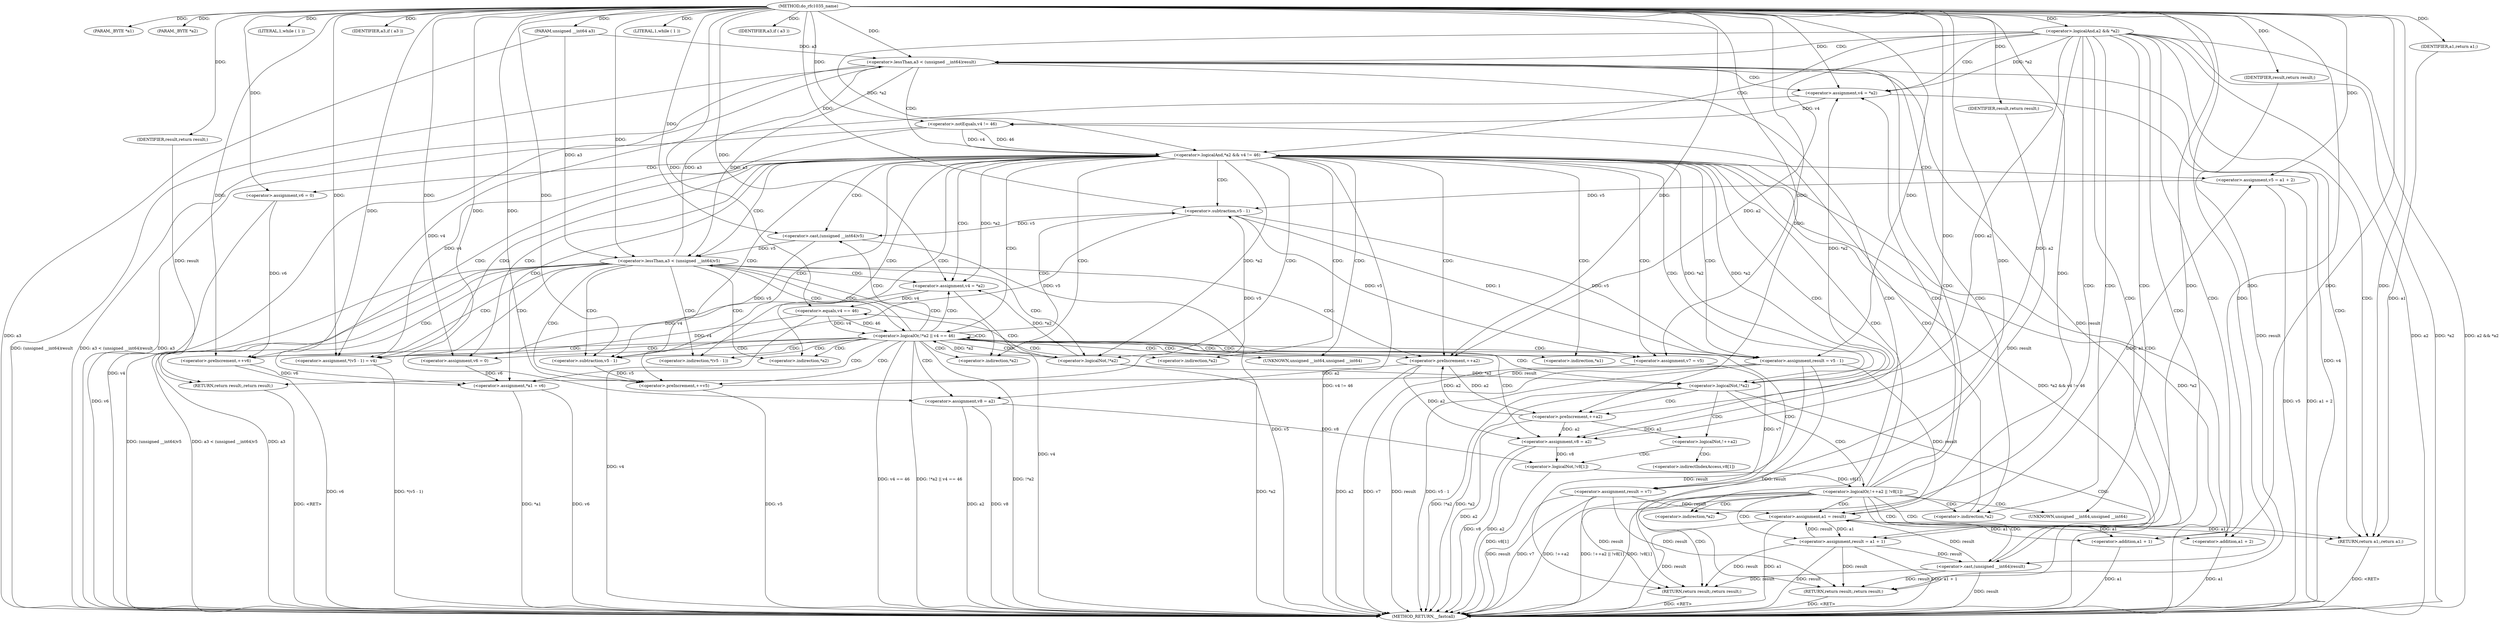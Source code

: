 digraph do_rfc1035_name {  
"1000107" [label = "(METHOD,do_rfc1035_name)" ]
"1000249" [label = "(METHOD_RETURN,__fastcall)" ]
"1000108" [label = "(PARAM,_BYTE *a1)" ]
"1000109" [label = "(PARAM,_BYTE *a2)" ]
"1000110" [label = "(PARAM,unsigned __int64 a3)" ]
"1000119" [label = "(<operator>.logicalAnd,a2 && *a2)" ]
"1000125" [label = "(LITERAL,1,while ( 1 ))" ]
"1000127" [label = "(<operator>.assignment,result = a1 + 1)" ]
"1000129" [label = "(<operator>.addition,a1 + 1)" ]
"1000133" [label = "(IDENTIFIER,a3,if ( a3 ))" ]
"1000136" [label = "(<operator>.lessThan,a3 < (unsigned __int64)result)" ]
"1000138" [label = "(<operator>.cast,(unsigned __int64)result)" ]
"1000142" [label = "(<operator>.assignment,v4 = *a2)" ]
"1000147" [label = "(<operator>.logicalAnd,*a2 && v4 != 46)" ]
"1000150" [label = "(<operator>.notEquals,v4 != 46)" ]
"1000154" [label = "(<operator>.assignment,v5 = a1 + 2)" ]
"1000156" [label = "(<operator>.addition,a1 + 2)" ]
"1000159" [label = "(<operator>.assignment,v6 = 0)" ]
"1000163" [label = "(LITERAL,1,while ( 1 ))" ]
"1000165" [label = "(<operator>.assignment,result = v5 - 1)" ]
"1000167" [label = "(<operator>.subtraction,v5 - 1)" ]
"1000170" [label = "(<operator>.assignment,v7 = v5)" ]
"1000174" [label = "(IDENTIFIER,a3,if ( a3 ))" ]
"1000177" [label = "(<operator>.lessThan,a3 < (unsigned __int64)v5)" ]
"1000179" [label = "(<operator>.cast,(unsigned __int64)v5)" ]
"1000182" [label = "(RETURN,return result;,return result;)" ]
"1000183" [label = "(IDENTIFIER,result,return result;)" ]
"1000184" [label = "(<operator>.preIncrement,++a2)" ]
"1000186" [label = "(<operator>.assignment,*(v5 - 1) = v4)" ]
"1000188" [label = "(<operator>.subtraction,v5 - 1)" ]
"1000192" [label = "(<operator>.preIncrement,++v6)" ]
"1000194" [label = "(<operator>.assignment,v4 = *a2)" ]
"1000198" [label = "(<operator>.preIncrement,++v5)" ]
"1000201" [label = "(<operator>.logicalOr,!*a2 || v4 == 46)" ]
"1000202" [label = "(<operator>.logicalNot,!*a2)" ]
"1000205" [label = "(<operator>.equals,v4 == 46)" ]
"1000209" [label = "(<operator>.assignment,v8 = a2)" ]
"1000212" [label = "(<operator>.assignment,result = v7)" ]
"1000216" [label = "(<operator>.assignment,v8 = a2)" ]
"1000219" [label = "(<operator>.assignment,v6 = 0)" ]
"1000223" [label = "(<operator>.assignment,*a1 = v6)" ]
"1000228" [label = "(<operator>.logicalNot,!*a2)" ]
"1000231" [label = "(RETURN,return result;,return result;)" ]
"1000232" [label = "(IDENTIFIER,result,return result;)" ]
"1000234" [label = "(<operator>.logicalOr,!++a2 || !v8[1])" ]
"1000235" [label = "(<operator>.logicalNot,!++a2)" ]
"1000236" [label = "(<operator>.preIncrement,++a2)" ]
"1000238" [label = "(<operator>.logicalNot,!v8[1])" ]
"1000242" [label = "(RETURN,return result;,return result;)" ]
"1000243" [label = "(IDENTIFIER,result,return result;)" ]
"1000244" [label = "(<operator>.assignment,a1 = result)" ]
"1000247" [label = "(RETURN,return a1;,return a1;)" ]
"1000248" [label = "(IDENTIFIER,a1,return a1;)" ]
"1000139" [label = "(UNKNOWN,unsigned __int64,unsigned __int64)" ]
"1000144" [label = "(<operator>.indirection,*a2)" ]
"1000148" [label = "(<operator>.indirection,*a2)" ]
"1000180" [label = "(UNKNOWN,unsigned __int64,unsigned __int64)" ]
"1000187" [label = "(<operator>.indirection,*(v5 - 1))" ]
"1000196" [label = "(<operator>.indirection,*a2)" ]
"1000203" [label = "(<operator>.indirection,*a2)" ]
"1000224" [label = "(<operator>.indirection,*a1)" ]
"1000229" [label = "(<operator>.indirection,*a2)" ]
"1000239" [label = "(<operator>.indirectIndexAccess,v8[1])" ]
  "1000231" -> "1000249"  [ label = "DDG: <RET>"] 
  "1000247" -> "1000249"  [ label = "DDG: <RET>"] 
  "1000182" -> "1000249"  [ label = "DDG: <RET>"] 
  "1000242" -> "1000249"  [ label = "DDG: <RET>"] 
  "1000236" -> "1000249"  [ label = "DDG: a2"] 
  "1000136" -> "1000249"  [ label = "DDG: (unsigned __int64)result"] 
  "1000192" -> "1000249"  [ label = "DDG: v6"] 
  "1000138" -> "1000249"  [ label = "DDG: result"] 
  "1000201" -> "1000249"  [ label = "DDG: !*a2"] 
  "1000179" -> "1000249"  [ label = "DDG: v5"] 
  "1000165" -> "1000249"  [ label = "DDG: v5 - 1"] 
  "1000136" -> "1000249"  [ label = "DDG: a3 < (unsigned __int64)result"] 
  "1000216" -> "1000249"  [ label = "DDG: a2"] 
  "1000142" -> "1000249"  [ label = "DDG: v4"] 
  "1000201" -> "1000249"  [ label = "DDG: v4 == 46"] 
  "1000127" -> "1000249"  [ label = "DDG: result"] 
  "1000198" -> "1000249"  [ label = "DDG: v5"] 
  "1000202" -> "1000249"  [ label = "DDG: *a2"] 
  "1000119" -> "1000249"  [ label = "DDG: a2"] 
  "1000238" -> "1000249"  [ label = "DDG: v8[1]"] 
  "1000165" -> "1000249"  [ label = "DDG: result"] 
  "1000212" -> "1000249"  [ label = "DDG: result"] 
  "1000216" -> "1000249"  [ label = "DDG: v8"] 
  "1000177" -> "1000249"  [ label = "DDG: a3"] 
  "1000209" -> "1000249"  [ label = "DDG: a2"] 
  "1000244" -> "1000249"  [ label = "DDG: result"] 
  "1000156" -> "1000249"  [ label = "DDG: a1"] 
  "1000228" -> "1000249"  [ label = "DDG: *a2"] 
  "1000234" -> "1000249"  [ label = "DDG: !++a2 || !v8[1]"] 
  "1000119" -> "1000249"  [ label = "DDG: *a2"] 
  "1000136" -> "1000249"  [ label = "DDG: a3"] 
  "1000129" -> "1000249"  [ label = "DDG: a1"] 
  "1000212" -> "1000249"  [ label = "DDG: v7"] 
  "1000119" -> "1000249"  [ label = "DDG: a2 && *a2"] 
  "1000223" -> "1000249"  [ label = "DDG: v6"] 
  "1000110" -> "1000249"  [ label = "DDG: a3"] 
  "1000223" -> "1000249"  [ label = "DDG: *a1"] 
  "1000147" -> "1000249"  [ label = "DDG: v4 != 46"] 
  "1000147" -> "1000249"  [ label = "DDG: *a2 && v4 != 46"] 
  "1000147" -> "1000249"  [ label = "DDG: *a2"] 
  "1000154" -> "1000249"  [ label = "DDG: v5"] 
  "1000184" -> "1000249"  [ label = "DDG: a2"] 
  "1000170" -> "1000249"  [ label = "DDG: v7"] 
  "1000154" -> "1000249"  [ label = "DDG: a1 + 2"] 
  "1000201" -> "1000249"  [ label = "DDG: !*a2 || v4 == 46"] 
  "1000205" -> "1000249"  [ label = "DDG: v4"] 
  "1000186" -> "1000249"  [ label = "DDG: *(v5 - 1)"] 
  "1000228" -> "1000249"  [ label = "DDG: !*a2"] 
  "1000177" -> "1000249"  [ label = "DDG: a3 < (unsigned __int64)v5"] 
  "1000177" -> "1000249"  [ label = "DDG: (unsigned __int64)v5"] 
  "1000127" -> "1000249"  [ label = "DDG: a1 + 1"] 
  "1000209" -> "1000249"  [ label = "DDG: v8"] 
  "1000234" -> "1000249"  [ label = "DDG: !v8[1]"] 
  "1000159" -> "1000249"  [ label = "DDG: v6"] 
  "1000194" -> "1000249"  [ label = "DDG: v4"] 
  "1000244" -> "1000249"  [ label = "DDG: a1"] 
  "1000234" -> "1000249"  [ label = "DDG: !++a2"] 
  "1000150" -> "1000249"  [ label = "DDG: v4"] 
  "1000107" -> "1000108"  [ label = "DDG: "] 
  "1000107" -> "1000109"  [ label = "DDG: "] 
  "1000107" -> "1000110"  [ label = "DDG: "] 
  "1000107" -> "1000119"  [ label = "DDG: "] 
  "1000107" -> "1000125"  [ label = "DDG: "] 
  "1000244" -> "1000127"  [ label = "DDG: a1"] 
  "1000107" -> "1000127"  [ label = "DDG: "] 
  "1000244" -> "1000129"  [ label = "DDG: a1"] 
  "1000107" -> "1000129"  [ label = "DDG: "] 
  "1000107" -> "1000133"  [ label = "DDG: "] 
  "1000177" -> "1000136"  [ label = "DDG: a3"] 
  "1000110" -> "1000136"  [ label = "DDG: a3"] 
  "1000107" -> "1000136"  [ label = "DDG: "] 
  "1000138" -> "1000136"  [ label = "DDG: result"] 
  "1000127" -> "1000138"  [ label = "DDG: result"] 
  "1000107" -> "1000138"  [ label = "DDG: "] 
  "1000228" -> "1000142"  [ label = "DDG: *a2"] 
  "1000119" -> "1000142"  [ label = "DDG: *a2"] 
  "1000107" -> "1000142"  [ label = "DDG: "] 
  "1000228" -> "1000147"  [ label = "DDG: *a2"] 
  "1000119" -> "1000147"  [ label = "DDG: *a2"] 
  "1000150" -> "1000147"  [ label = "DDG: v4"] 
  "1000150" -> "1000147"  [ label = "DDG: 46"] 
  "1000142" -> "1000150"  [ label = "DDG: v4"] 
  "1000107" -> "1000150"  [ label = "DDG: "] 
  "1000107" -> "1000154"  [ label = "DDG: "] 
  "1000244" -> "1000154"  [ label = "DDG: a1"] 
  "1000107" -> "1000156"  [ label = "DDG: "] 
  "1000244" -> "1000156"  [ label = "DDG: a1"] 
  "1000107" -> "1000159"  [ label = "DDG: "] 
  "1000107" -> "1000163"  [ label = "DDG: "] 
  "1000167" -> "1000165"  [ label = "DDG: v5"] 
  "1000167" -> "1000165"  [ label = "DDG: 1"] 
  "1000107" -> "1000165"  [ label = "DDG: "] 
  "1000198" -> "1000167"  [ label = "DDG: v5"] 
  "1000154" -> "1000167"  [ label = "DDG: v5"] 
  "1000107" -> "1000167"  [ label = "DDG: "] 
  "1000167" -> "1000170"  [ label = "DDG: v5"] 
  "1000107" -> "1000170"  [ label = "DDG: "] 
  "1000107" -> "1000174"  [ label = "DDG: "] 
  "1000136" -> "1000177"  [ label = "DDG: a3"] 
  "1000110" -> "1000177"  [ label = "DDG: a3"] 
  "1000107" -> "1000177"  [ label = "DDG: "] 
  "1000179" -> "1000177"  [ label = "DDG: v5"] 
  "1000107" -> "1000179"  [ label = "DDG: "] 
  "1000167" -> "1000179"  [ label = "DDG: v5"] 
  "1000183" -> "1000182"  [ label = "DDG: result"] 
  "1000165" -> "1000182"  [ label = "DDG: result"] 
  "1000107" -> "1000183"  [ label = "DDG: "] 
  "1000119" -> "1000184"  [ label = "DDG: a2"] 
  "1000236" -> "1000184"  [ label = "DDG: a2"] 
  "1000107" -> "1000184"  [ label = "DDG: "] 
  "1000142" -> "1000186"  [ label = "DDG: v4"] 
  "1000205" -> "1000186"  [ label = "DDG: v4"] 
  "1000194" -> "1000186"  [ label = "DDG: v4"] 
  "1000150" -> "1000186"  [ label = "DDG: v4"] 
  "1000107" -> "1000186"  [ label = "DDG: "] 
  "1000179" -> "1000188"  [ label = "DDG: v5"] 
  "1000107" -> "1000188"  [ label = "DDG: "] 
  "1000167" -> "1000188"  [ label = "DDG: v5"] 
  "1000159" -> "1000192"  [ label = "DDG: v6"] 
  "1000107" -> "1000192"  [ label = "DDG: "] 
  "1000202" -> "1000194"  [ label = "DDG: *a2"] 
  "1000147" -> "1000194"  [ label = "DDG: *a2"] 
  "1000107" -> "1000194"  [ label = "DDG: "] 
  "1000188" -> "1000198"  [ label = "DDG: v5"] 
  "1000107" -> "1000198"  [ label = "DDG: "] 
  "1000202" -> "1000201"  [ label = "DDG: *a2"] 
  "1000147" -> "1000202"  [ label = "DDG: *a2"] 
  "1000205" -> "1000201"  [ label = "DDG: v4"] 
  "1000205" -> "1000201"  [ label = "DDG: 46"] 
  "1000194" -> "1000205"  [ label = "DDG: v4"] 
  "1000107" -> "1000205"  [ label = "DDG: "] 
  "1000184" -> "1000209"  [ label = "DDG: a2"] 
  "1000107" -> "1000209"  [ label = "DDG: "] 
  "1000170" -> "1000212"  [ label = "DDG: v7"] 
  "1000107" -> "1000212"  [ label = "DDG: "] 
  "1000119" -> "1000216"  [ label = "DDG: a2"] 
  "1000236" -> "1000216"  [ label = "DDG: a2"] 
  "1000184" -> "1000216"  [ label = "DDG: a2"] 
  "1000107" -> "1000216"  [ label = "DDG: "] 
  "1000107" -> "1000219"  [ label = "DDG: "] 
  "1000219" -> "1000223"  [ label = "DDG: v6"] 
  "1000192" -> "1000223"  [ label = "DDG: v6"] 
  "1000107" -> "1000223"  [ label = "DDG: "] 
  "1000202" -> "1000228"  [ label = "DDG: *a2"] 
  "1000147" -> "1000228"  [ label = "DDG: *a2"] 
  "1000232" -> "1000231"  [ label = "DDG: result"] 
  "1000127" -> "1000231"  [ label = "DDG: result"] 
  "1000165" -> "1000231"  [ label = "DDG: result"] 
  "1000212" -> "1000231"  [ label = "DDG: result"] 
  "1000138" -> "1000231"  [ label = "DDG: result"] 
  "1000107" -> "1000232"  [ label = "DDG: "] 
  "1000236" -> "1000235"  [ label = "DDG: a2"] 
  "1000107" -> "1000236"  [ label = "DDG: "] 
  "1000119" -> "1000236"  [ label = "DDG: a2"] 
  "1000184" -> "1000236"  [ label = "DDG: a2"] 
  "1000238" -> "1000234"  [ label = "DDG: v8[1]"] 
  "1000216" -> "1000238"  [ label = "DDG: v8"] 
  "1000209" -> "1000238"  [ label = "DDG: v8"] 
  "1000243" -> "1000242"  [ label = "DDG: result"] 
  "1000127" -> "1000242"  [ label = "DDG: result"] 
  "1000165" -> "1000242"  [ label = "DDG: result"] 
  "1000212" -> "1000242"  [ label = "DDG: result"] 
  "1000138" -> "1000242"  [ label = "DDG: result"] 
  "1000107" -> "1000243"  [ label = "DDG: "] 
  "1000127" -> "1000244"  [ label = "DDG: result"] 
  "1000165" -> "1000244"  [ label = "DDG: result"] 
  "1000212" -> "1000244"  [ label = "DDG: result"] 
  "1000138" -> "1000244"  [ label = "DDG: result"] 
  "1000107" -> "1000244"  [ label = "DDG: "] 
  "1000248" -> "1000247"  [ label = "DDG: a1"] 
  "1000244" -> "1000247"  [ label = "DDG: a1"] 
  "1000107" -> "1000247"  [ label = "DDG: "] 
  "1000107" -> "1000248"  [ label = "DDG: "] 
  "1000119" -> "1000247"  [ label = "CDG: "] 
  "1000119" -> "1000127"  [ label = "CDG: "] 
  "1000119" -> "1000129"  [ label = "CDG: "] 
  "1000119" -> "1000144"  [ label = "CDG: "] 
  "1000119" -> "1000142"  [ label = "CDG: "] 
  "1000119" -> "1000139"  [ label = "CDG: "] 
  "1000119" -> "1000138"  [ label = "CDG: "] 
  "1000119" -> "1000136"  [ label = "CDG: "] 
  "1000119" -> "1000148"  [ label = "CDG: "] 
  "1000119" -> "1000147"  [ label = "CDG: "] 
  "1000136" -> "1000247"  [ label = "CDG: "] 
  "1000136" -> "1000144"  [ label = "CDG: "] 
  "1000136" -> "1000142"  [ label = "CDG: "] 
  "1000136" -> "1000148"  [ label = "CDG: "] 
  "1000136" -> "1000147"  [ label = "CDG: "] 
  "1000147" -> "1000224"  [ label = "CDG: "] 
  "1000147" -> "1000223"  [ label = "CDG: "] 
  "1000147" -> "1000219"  [ label = "CDG: "] 
  "1000147" -> "1000216"  [ label = "CDG: "] 
  "1000147" -> "1000229"  [ label = "CDG: "] 
  "1000147" -> "1000228"  [ label = "CDG: "] 
  "1000147" -> "1000159"  [ label = "CDG: "] 
  "1000147" -> "1000156"  [ label = "CDG: "] 
  "1000147" -> "1000154"  [ label = "CDG: "] 
  "1000147" -> "1000170"  [ label = "CDG: "] 
  "1000147" -> "1000167"  [ label = "CDG: "] 
  "1000147" -> "1000165"  [ label = "CDG: "] 
  "1000147" -> "1000192"  [ label = "CDG: "] 
  "1000147" -> "1000188"  [ label = "CDG: "] 
  "1000147" -> "1000187"  [ label = "CDG: "] 
  "1000147" -> "1000186"  [ label = "CDG: "] 
  "1000147" -> "1000184"  [ label = "CDG: "] 
  "1000147" -> "1000180"  [ label = "CDG: "] 
  "1000147" -> "1000179"  [ label = "CDG: "] 
  "1000147" -> "1000177"  [ label = "CDG: "] 
  "1000147" -> "1000203"  [ label = "CDG: "] 
  "1000147" -> "1000202"  [ label = "CDG: "] 
  "1000147" -> "1000201"  [ label = "CDG: "] 
  "1000147" -> "1000198"  [ label = "CDG: "] 
  "1000147" -> "1000196"  [ label = "CDG: "] 
  "1000147" -> "1000194"  [ label = "CDG: "] 
  "1000148" -> "1000150"  [ label = "CDG: "] 
  "1000177" -> "1000192"  [ label = "CDG: "] 
  "1000177" -> "1000188"  [ label = "CDG: "] 
  "1000177" -> "1000187"  [ label = "CDG: "] 
  "1000177" -> "1000186"  [ label = "CDG: "] 
  "1000177" -> "1000184"  [ label = "CDG: "] 
  "1000177" -> "1000182"  [ label = "CDG: "] 
  "1000177" -> "1000203"  [ label = "CDG: "] 
  "1000177" -> "1000202"  [ label = "CDG: "] 
  "1000177" -> "1000201"  [ label = "CDG: "] 
  "1000177" -> "1000198"  [ label = "CDG: "] 
  "1000177" -> "1000196"  [ label = "CDG: "] 
  "1000177" -> "1000194"  [ label = "CDG: "] 
  "1000201" -> "1000224"  [ label = "CDG: "] 
  "1000201" -> "1000223"  [ label = "CDG: "] 
  "1000201" -> "1000212"  [ label = "CDG: "] 
  "1000201" -> "1000209"  [ label = "CDG: "] 
  "1000201" -> "1000229"  [ label = "CDG: "] 
  "1000201" -> "1000228"  [ label = "CDG: "] 
  "1000201" -> "1000170"  [ label = "CDG: "] 
  "1000201" -> "1000167"  [ label = "CDG: "] 
  "1000201" -> "1000165"  [ label = "CDG: "] 
  "1000201" -> "1000219"  [ label = "CDG: "] 
  "1000201" -> "1000216"  [ label = "CDG: "] 
  "1000201" -> "1000192"  [ label = "CDG: "] 
  "1000201" -> "1000188"  [ label = "CDG: "] 
  "1000201" -> "1000187"  [ label = "CDG: "] 
  "1000201" -> "1000186"  [ label = "CDG: "] 
  "1000201" -> "1000184"  [ label = "CDG: "] 
  "1000201" -> "1000180"  [ label = "CDG: "] 
  "1000201" -> "1000179"  [ label = "CDG: "] 
  "1000201" -> "1000177"  [ label = "CDG: "] 
  "1000201" -> "1000203"  [ label = "CDG: "] 
  "1000201" -> "1000202"  [ label = "CDG: "] 
  "1000201" -> "1000201"  [ label = "CDG: "] 
  "1000201" -> "1000198"  [ label = "CDG: "] 
  "1000201" -> "1000196"  [ label = "CDG: "] 
  "1000201" -> "1000194"  [ label = "CDG: "] 
  "1000202" -> "1000205"  [ label = "CDG: "] 
  "1000228" -> "1000236"  [ label = "CDG: "] 
  "1000228" -> "1000235"  [ label = "CDG: "] 
  "1000228" -> "1000234"  [ label = "CDG: "] 
  "1000228" -> "1000231"  [ label = "CDG: "] 
  "1000234" -> "1000244"  [ label = "CDG: "] 
  "1000234" -> "1000242"  [ label = "CDG: "] 
  "1000234" -> "1000247"  [ label = "CDG: "] 
  "1000234" -> "1000127"  [ label = "CDG: "] 
  "1000234" -> "1000129"  [ label = "CDG: "] 
  "1000234" -> "1000144"  [ label = "CDG: "] 
  "1000234" -> "1000142"  [ label = "CDG: "] 
  "1000234" -> "1000139"  [ label = "CDG: "] 
  "1000234" -> "1000138"  [ label = "CDG: "] 
  "1000234" -> "1000136"  [ label = "CDG: "] 
  "1000234" -> "1000148"  [ label = "CDG: "] 
  "1000234" -> "1000147"  [ label = "CDG: "] 
  "1000235" -> "1000239"  [ label = "CDG: "] 
  "1000235" -> "1000238"  [ label = "CDG: "] 
}
